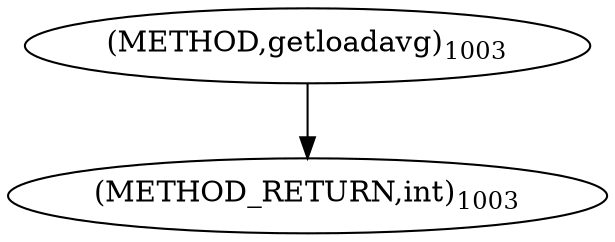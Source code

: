 digraph "getloadavg" {  
"21870" [label = <(METHOD,getloadavg)<SUB>1003</SUB>> ]
"21873" [label = <(METHOD_RETURN,int)<SUB>1003</SUB>> ]
  "21870" -> "21873" 
}
